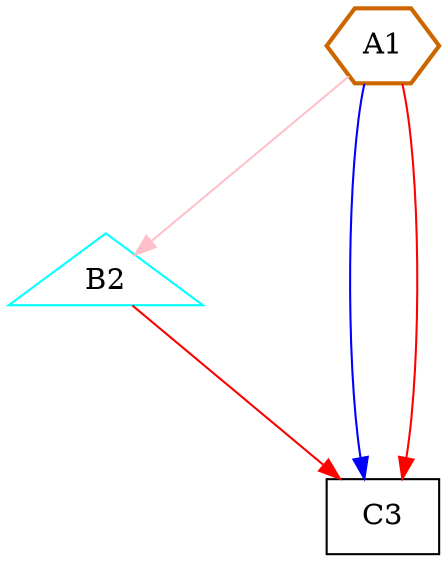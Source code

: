 digraph G {
graph [root="Demo",rankdir   = TB, nodesep           = 0.6, mindist     = 1.0, ranksep = 1.0, overlap = false]
node [style     = "filled", fillcolor = "white", color = "black"]
A1[cpu="0", flags="0x00002004", type="flow", tvalid="0", vabs="false", prio="0", toffs="0", pattern="patternA", patentry="true", patexit="false", beamproc="beamA", bpentry="false", bpexit="false", qty="1", shape     = "hexagon", fillcolor = "white", penwidth=2, color = "darkorange3"];
B2[cpu="0", flags="0x0000800e", type="startthread", toffs="0", pattern="patternA", patentry="false", patexit="true", beamproc="beamA", bpentry="false", bpexit="false", startoffs="500", thread="0x2", shape     = "triangle", color  = "cyan", fillcolor = "white"];
C3[cpu="0", flags="0x00100007", type="block", tperiod="2000", pattern="patternA", patentry="false", patexit="false", beamproc="beamA", bpentry="false", bpexit="false", qlo="true", qhi="false", qil="false", shape     = "rectangle", fillcolor = "white"];
A1->B2 [type="flowdst", color = "pink"];
B2->C3 [type="defdst", color = "red"];
A1->C3 [type="target", color = "blue"];
A1->C3 [type="defdst", color = "red"];
}
